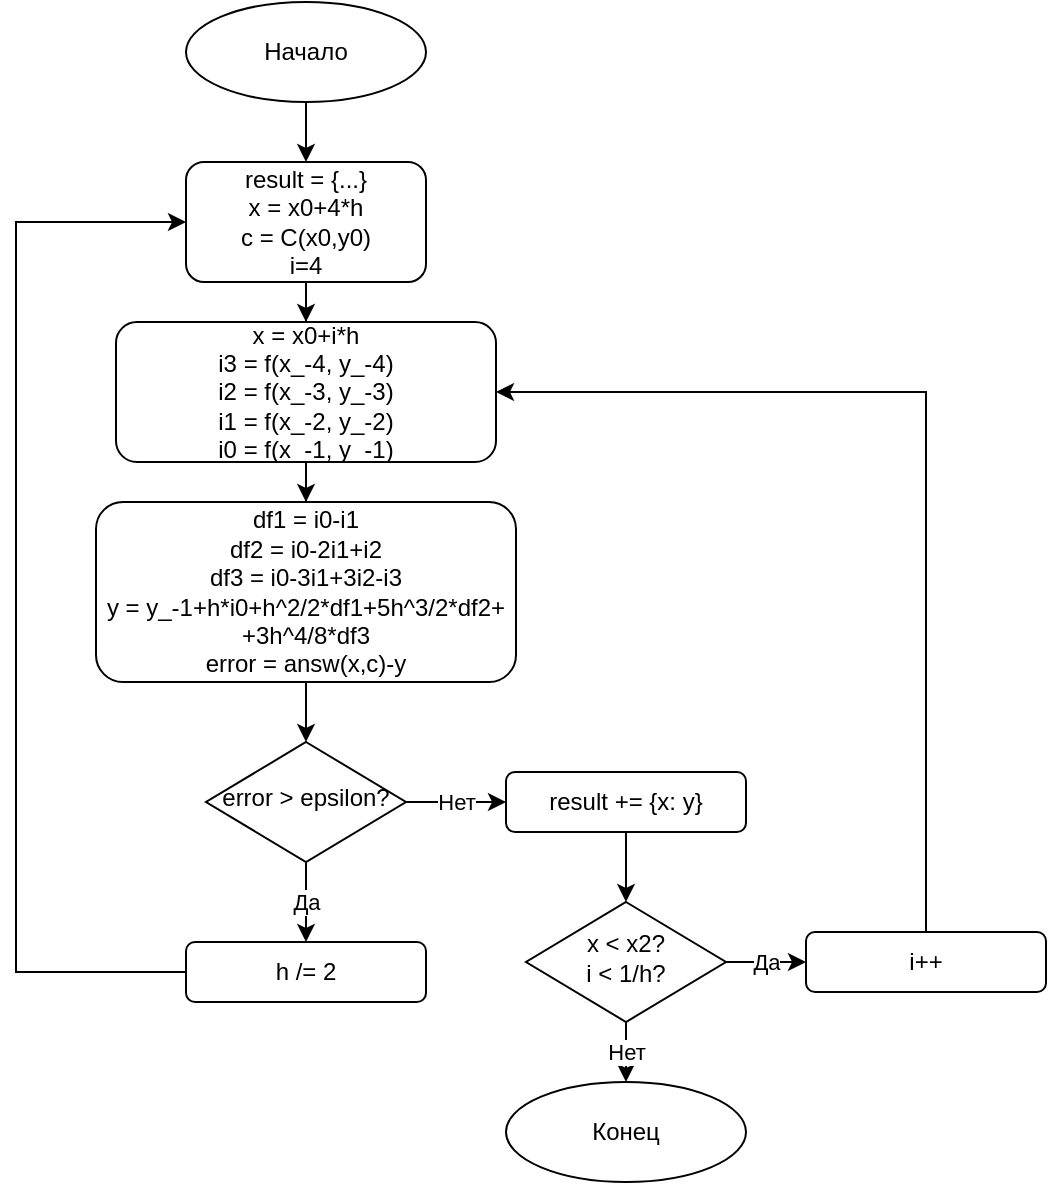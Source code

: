 <mxfile version="24.4.0" type="device">
  <diagram id="C5RBs43oDa-KdzZeNtuy" name="Page-1">
    <mxGraphModel dx="1098" dy="820" grid="1" gridSize="10" guides="1" tooltips="1" connect="1" arrows="1" fold="1" page="1" pageScale="1" pageWidth="827" pageHeight="1169" math="0" shadow="0">
      <root>
        <mxCell id="WIyWlLk6GJQsqaUBKTNV-0" />
        <mxCell id="WIyWlLk6GJQsqaUBKTNV-1" parent="WIyWlLk6GJQsqaUBKTNV-0" />
        <mxCell id="n4vD3fFOSPQbCt1qds4k-6" style="edgeStyle=orthogonalEdgeStyle;rounded=0;orthogonalLoop=1;jettySize=auto;html=1;entryX=0.5;entryY=0;entryDx=0;entryDy=0;" edge="1" parent="WIyWlLk6GJQsqaUBKTNV-1" source="WIyWlLk6GJQsqaUBKTNV-3" target="n4vD3fFOSPQbCt1qds4k-1">
          <mxGeometry relative="1" as="geometry" />
        </mxCell>
        <mxCell id="WIyWlLk6GJQsqaUBKTNV-3" value="result = {...}&lt;div&gt;x = x0+4*h&lt;/div&gt;&lt;div&gt;c = C(x0,y0)&lt;/div&gt;&lt;div&gt;i=4&lt;/div&gt;" style="rounded=1;whiteSpace=wrap;html=1;fontSize=12;glass=0;strokeWidth=1;shadow=0;" parent="WIyWlLk6GJQsqaUBKTNV-1" vertex="1">
          <mxGeometry x="185" y="120" width="120" height="60" as="geometry" />
        </mxCell>
        <mxCell id="n4vD3fFOSPQbCt1qds4k-9" value="Да" style="edgeStyle=orthogonalEdgeStyle;rounded=0;orthogonalLoop=1;jettySize=auto;html=1;entryX=0.5;entryY=0;entryDx=0;entryDy=0;" edge="1" parent="WIyWlLk6GJQsqaUBKTNV-1" source="WIyWlLk6GJQsqaUBKTNV-6" target="n4vD3fFOSPQbCt1qds4k-4">
          <mxGeometry relative="1" as="geometry" />
        </mxCell>
        <mxCell id="n4vD3fFOSPQbCt1qds4k-24" value="Нет" style="edgeStyle=orthogonalEdgeStyle;rounded=0;orthogonalLoop=1;jettySize=auto;html=1;entryX=0;entryY=0.5;entryDx=0;entryDy=0;" edge="1" parent="WIyWlLk6GJQsqaUBKTNV-1" source="WIyWlLk6GJQsqaUBKTNV-6" target="n4vD3fFOSPQbCt1qds4k-23">
          <mxGeometry relative="1" as="geometry" />
        </mxCell>
        <mxCell id="WIyWlLk6GJQsqaUBKTNV-6" value="error &amp;gt; epsilon?" style="rhombus;whiteSpace=wrap;html=1;shadow=0;fontFamily=Helvetica;fontSize=12;align=center;strokeWidth=1;spacing=6;spacingTop=-4;" parent="WIyWlLk6GJQsqaUBKTNV-1" vertex="1">
          <mxGeometry x="195" y="410" width="100" height="60" as="geometry" />
        </mxCell>
        <mxCell id="n4vD3fFOSPQbCt1qds4k-5" style="edgeStyle=orthogonalEdgeStyle;rounded=0;orthogonalLoop=1;jettySize=auto;html=1;entryX=0.5;entryY=0;entryDx=0;entryDy=0;" edge="1" parent="WIyWlLk6GJQsqaUBKTNV-1" source="n4vD3fFOSPQbCt1qds4k-0" target="WIyWlLk6GJQsqaUBKTNV-3">
          <mxGeometry relative="1" as="geometry" />
        </mxCell>
        <mxCell id="n4vD3fFOSPQbCt1qds4k-0" value="Начало" style="ellipse;whiteSpace=wrap;html=1;" vertex="1" parent="WIyWlLk6GJQsqaUBKTNV-1">
          <mxGeometry x="185" y="40" width="120" height="50" as="geometry" />
        </mxCell>
        <mxCell id="n4vD3fFOSPQbCt1qds4k-7" style="edgeStyle=orthogonalEdgeStyle;rounded=0;orthogonalLoop=1;jettySize=auto;html=1;entryX=0.5;entryY=0;entryDx=0;entryDy=0;" edge="1" parent="WIyWlLk6GJQsqaUBKTNV-1" source="n4vD3fFOSPQbCt1qds4k-1" target="n4vD3fFOSPQbCt1qds4k-2">
          <mxGeometry relative="1" as="geometry" />
        </mxCell>
        <mxCell id="n4vD3fFOSPQbCt1qds4k-1" value="&lt;div&gt;x = x0+i*h&lt;/div&gt;&lt;div&gt;i3 = f(x_-4, y_-4)&lt;/div&gt;&lt;div&gt;i2 = f(x_-3, y_-3)&lt;br&gt;&lt;/div&gt;&lt;div&gt;i1 = f(x_-2, y_-2)&lt;br&gt;&lt;/div&gt;&lt;div&gt;i0 = f(x_-1, y_-1)&lt;br&gt;&lt;/div&gt;" style="rounded=1;whiteSpace=wrap;html=1;fontSize=12;glass=0;strokeWidth=1;shadow=0;" vertex="1" parent="WIyWlLk6GJQsqaUBKTNV-1">
          <mxGeometry x="150" y="200" width="190" height="70" as="geometry" />
        </mxCell>
        <mxCell id="n4vD3fFOSPQbCt1qds4k-21" style="edgeStyle=orthogonalEdgeStyle;rounded=0;orthogonalLoop=1;jettySize=auto;html=1;entryX=0.5;entryY=0;entryDx=0;entryDy=0;" edge="1" parent="WIyWlLk6GJQsqaUBKTNV-1" source="n4vD3fFOSPQbCt1qds4k-2" target="WIyWlLk6GJQsqaUBKTNV-6">
          <mxGeometry relative="1" as="geometry" />
        </mxCell>
        <mxCell id="n4vD3fFOSPQbCt1qds4k-2" value="df1 = i0-i1&lt;div&gt;df2 = i0-2i1+i2&lt;/div&gt;&lt;div&gt;df3 = i0-3i1+3i2-i3&lt;/div&gt;&lt;div&gt;y = y_-1+h*i0+h^2/2*df1+5h^3/2*df2+&lt;/div&gt;&lt;div&gt;+3h^4/8*df3&lt;/div&gt;&lt;div&gt;error = answ(x,c)-y&lt;/div&gt;" style="rounded=1;whiteSpace=wrap;html=1;fontSize=12;glass=0;strokeWidth=1;shadow=0;" vertex="1" parent="WIyWlLk6GJQsqaUBKTNV-1">
          <mxGeometry x="140" y="290" width="210" height="90" as="geometry" />
        </mxCell>
        <mxCell id="n4vD3fFOSPQbCt1qds4k-22" style="edgeStyle=orthogonalEdgeStyle;rounded=0;orthogonalLoop=1;jettySize=auto;html=1;entryX=0;entryY=0.5;entryDx=0;entryDy=0;" edge="1" parent="WIyWlLk6GJQsqaUBKTNV-1" source="n4vD3fFOSPQbCt1qds4k-4" target="WIyWlLk6GJQsqaUBKTNV-3">
          <mxGeometry relative="1" as="geometry">
            <Array as="points">
              <mxPoint x="100" y="525" />
              <mxPoint x="100" y="150" />
            </Array>
          </mxGeometry>
        </mxCell>
        <mxCell id="n4vD3fFOSPQbCt1qds4k-4" value="h /= 2" style="rounded=1;whiteSpace=wrap;html=1;fontSize=12;glass=0;strokeWidth=1;shadow=0;" vertex="1" parent="WIyWlLk6GJQsqaUBKTNV-1">
          <mxGeometry x="185" y="510" width="120" height="30" as="geometry" />
        </mxCell>
        <mxCell id="n4vD3fFOSPQbCt1qds4k-17" value="Да" style="edgeStyle=orthogonalEdgeStyle;rounded=0;orthogonalLoop=1;jettySize=auto;html=1;" edge="1" parent="WIyWlLk6GJQsqaUBKTNV-1" source="n4vD3fFOSPQbCt1qds4k-13" target="n4vD3fFOSPQbCt1qds4k-16">
          <mxGeometry relative="1" as="geometry" />
        </mxCell>
        <mxCell id="n4vD3fFOSPQbCt1qds4k-20" value="Нет" style="edgeStyle=orthogonalEdgeStyle;rounded=0;orthogonalLoop=1;jettySize=auto;html=1;entryX=0.5;entryY=0;entryDx=0;entryDy=0;" edge="1" parent="WIyWlLk6GJQsqaUBKTNV-1" source="n4vD3fFOSPQbCt1qds4k-13" target="n4vD3fFOSPQbCt1qds4k-19">
          <mxGeometry relative="1" as="geometry" />
        </mxCell>
        <mxCell id="n4vD3fFOSPQbCt1qds4k-13" value="x &amp;lt; x2?&lt;div&gt;i &amp;lt; 1/h?&lt;/div&gt;" style="rhombus;whiteSpace=wrap;html=1;shadow=0;fontFamily=Helvetica;fontSize=12;align=center;strokeWidth=1;spacing=6;spacingTop=-4;" vertex="1" parent="WIyWlLk6GJQsqaUBKTNV-1">
          <mxGeometry x="355" y="490" width="100" height="60" as="geometry" />
        </mxCell>
        <mxCell id="n4vD3fFOSPQbCt1qds4k-18" style="edgeStyle=orthogonalEdgeStyle;rounded=0;orthogonalLoop=1;jettySize=auto;html=1;entryX=1;entryY=0.5;entryDx=0;entryDy=0;" edge="1" parent="WIyWlLk6GJQsqaUBKTNV-1" source="n4vD3fFOSPQbCt1qds4k-16" target="n4vD3fFOSPQbCt1qds4k-1">
          <mxGeometry relative="1" as="geometry">
            <Array as="points">
              <mxPoint x="555" y="235" />
            </Array>
          </mxGeometry>
        </mxCell>
        <mxCell id="n4vD3fFOSPQbCt1qds4k-16" value="i++" style="rounded=1;whiteSpace=wrap;html=1;fontSize=12;glass=0;strokeWidth=1;shadow=0;" vertex="1" parent="WIyWlLk6GJQsqaUBKTNV-1">
          <mxGeometry x="495" y="505" width="120" height="30" as="geometry" />
        </mxCell>
        <mxCell id="n4vD3fFOSPQbCt1qds4k-19" value="Конец" style="ellipse;whiteSpace=wrap;html=1;" vertex="1" parent="WIyWlLk6GJQsqaUBKTNV-1">
          <mxGeometry x="345" y="580" width="120" height="50" as="geometry" />
        </mxCell>
        <mxCell id="n4vD3fFOSPQbCt1qds4k-25" style="edgeStyle=orthogonalEdgeStyle;rounded=0;orthogonalLoop=1;jettySize=auto;html=1;entryX=0.5;entryY=0;entryDx=0;entryDy=0;" edge="1" parent="WIyWlLk6GJQsqaUBKTNV-1" source="n4vD3fFOSPQbCt1qds4k-23" target="n4vD3fFOSPQbCt1qds4k-13">
          <mxGeometry relative="1" as="geometry" />
        </mxCell>
        <mxCell id="n4vD3fFOSPQbCt1qds4k-23" value="result += {x: y}" style="rounded=1;whiteSpace=wrap;html=1;fontSize=12;glass=0;strokeWidth=1;shadow=0;" vertex="1" parent="WIyWlLk6GJQsqaUBKTNV-1">
          <mxGeometry x="345" y="425" width="120" height="30" as="geometry" />
        </mxCell>
      </root>
    </mxGraphModel>
  </diagram>
</mxfile>

